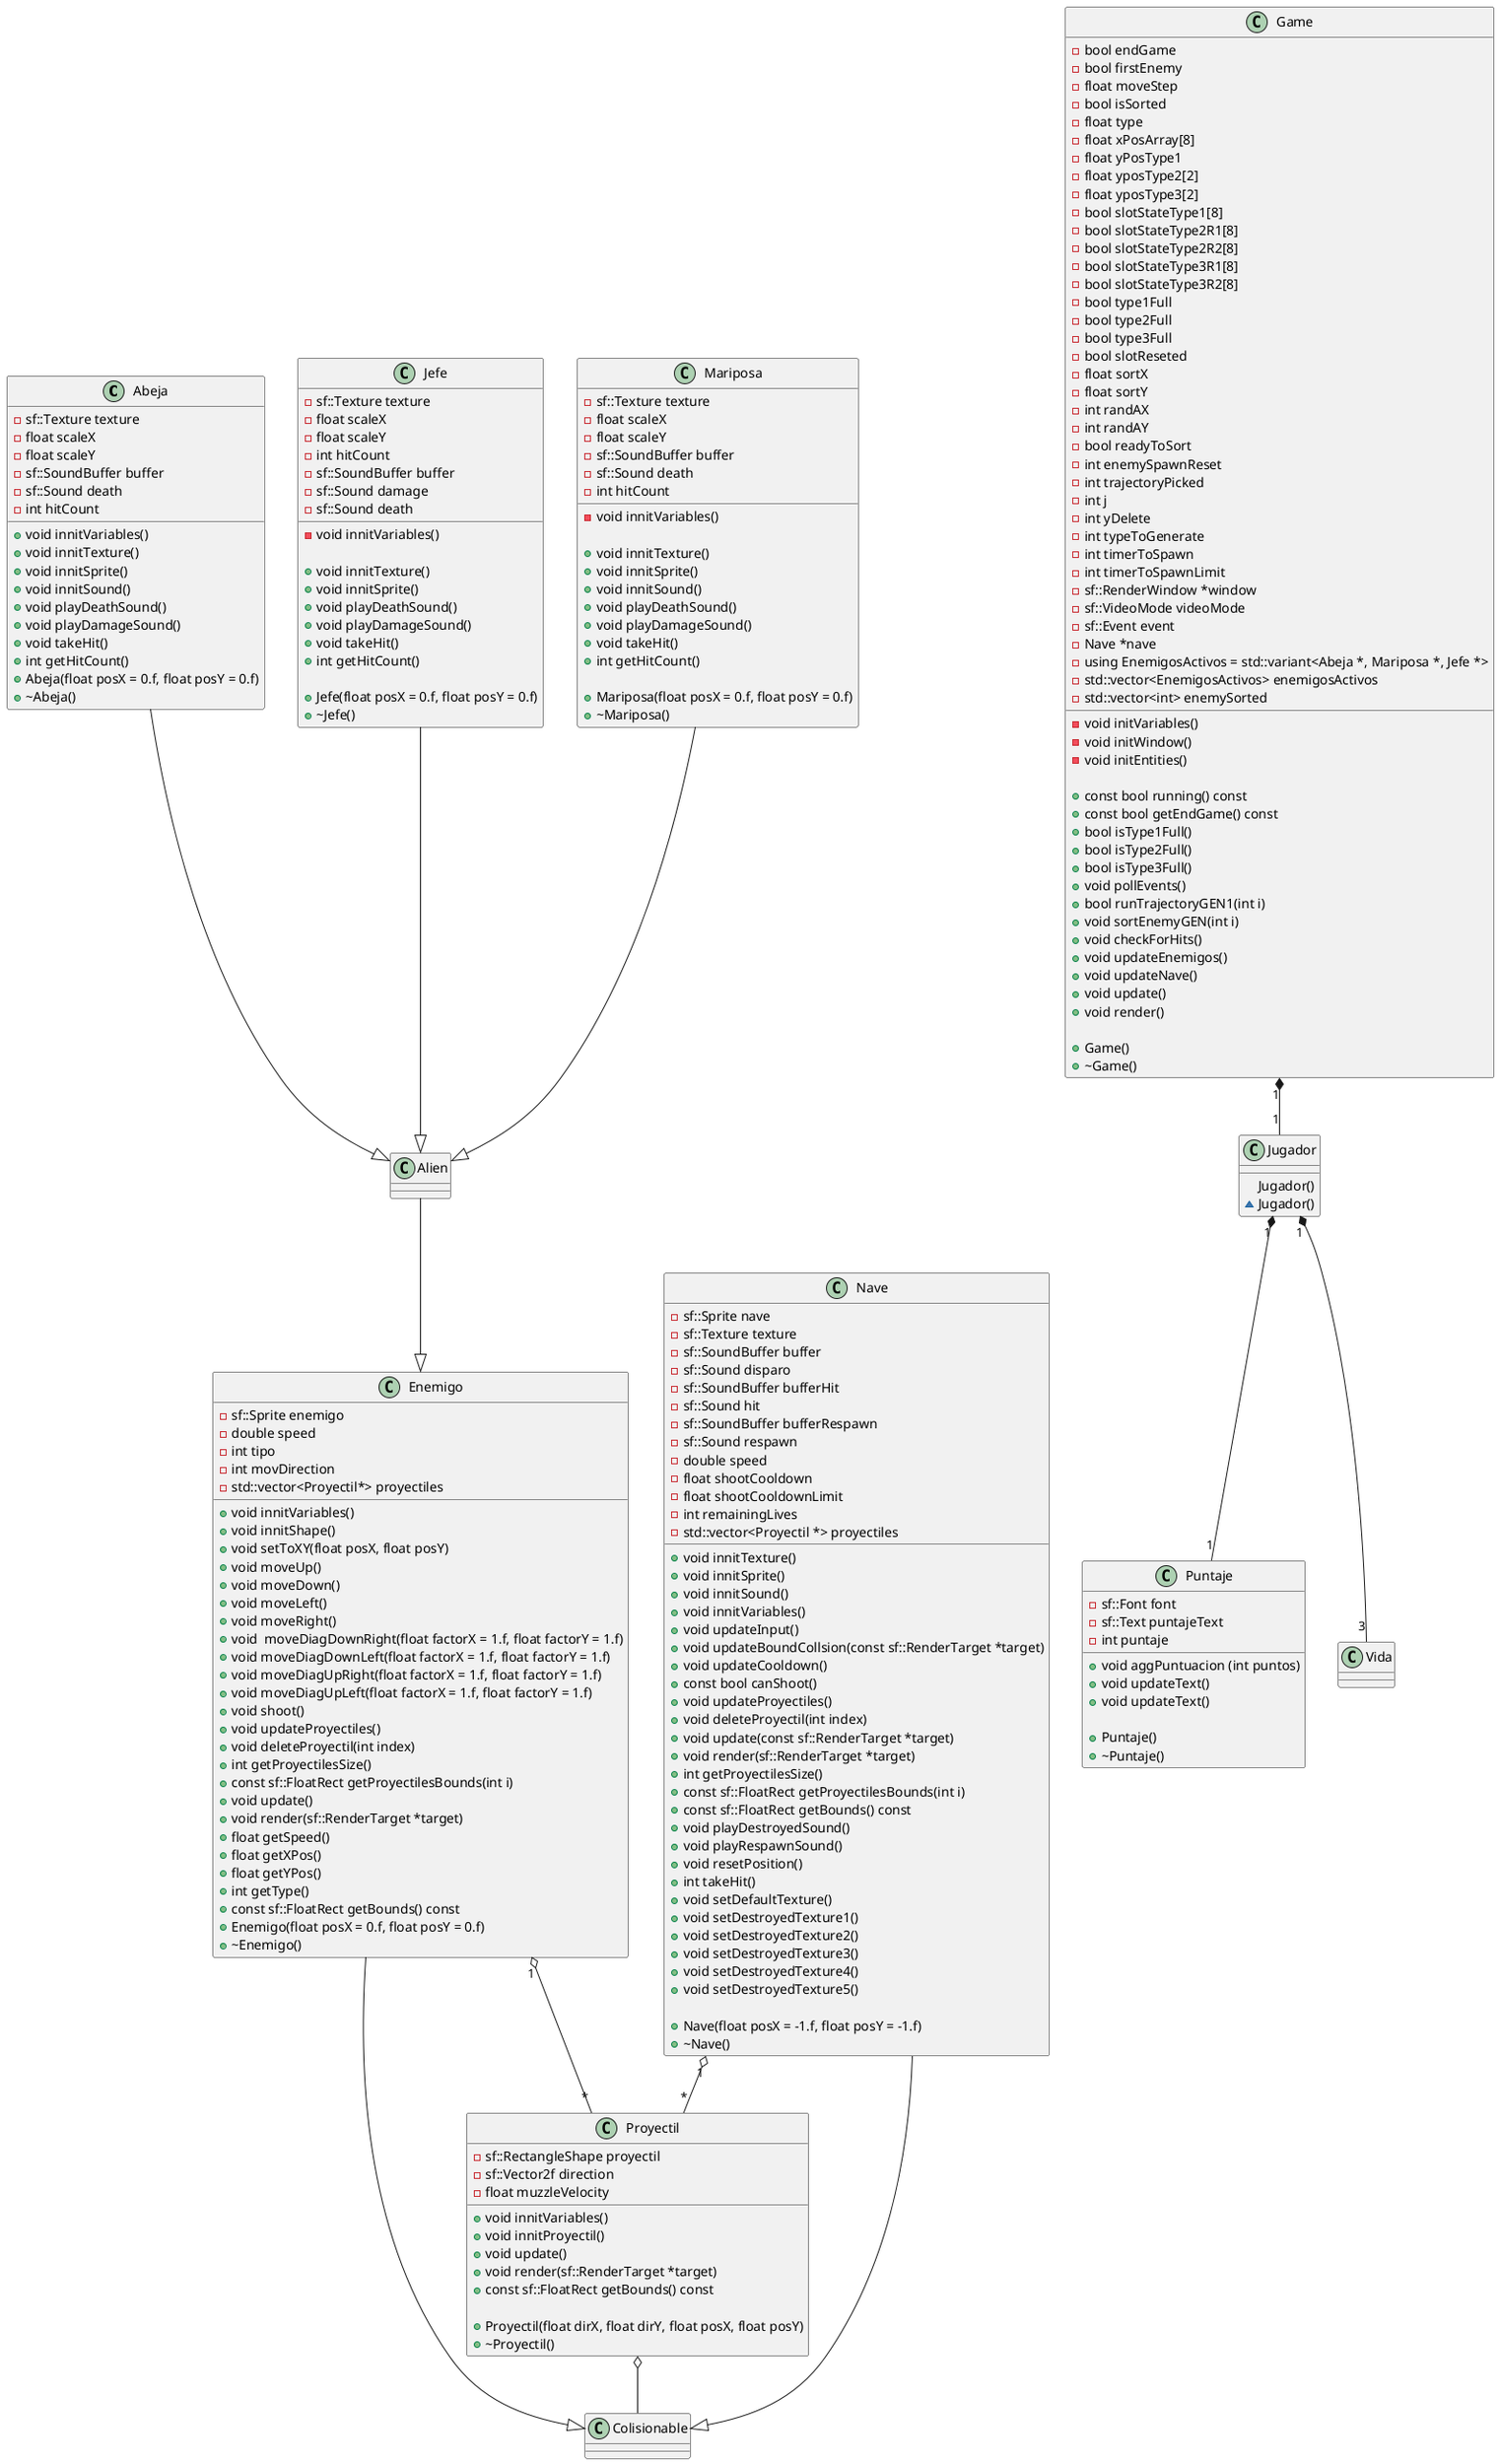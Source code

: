 @startuml galaga

class Abeja
{
    - sf::Texture texture
    - float scaleX
    - float scaleY
    - sf::SoundBuffer buffer
    - sf::Sound death
    - int hitCount

    + void innitVariables()
    + void innitTexture()
    + void innitSprite()
    + void innitSound()
    + void playDeathSound()
    + void playDamageSound()
    + void takeHit()
    + int getHitCount()
    + Abeja(float posX = 0.f, float posY = 0.f)
    + ~Abeja()
}


class Enemigo
{
    - sf::Sprite enemigo
    - double speed 
    - int tipo 
    - int movDirection 
    - std::vector<Proyectil*> proyectiles
    
    + void innitVariables()
    + void innitShape()
    + void setToXY(float posX, float posY)
    + void moveUp()
    + void moveDown()
    + void moveLeft()
    + void moveRight()
    + void  moveDiagDownRight(float factorX = 1.f, float factorY = 1.f)
    + void moveDiagDownLeft(float factorX = 1.f, float factorY = 1.f)
    + void moveDiagUpRight(float factorX = 1.f, float factorY = 1.f)
    + void moveDiagUpLeft(float factorX = 1.f, float factorY = 1.f)
    + void shoot()
    + void updateProyectiles()
    + void deleteProyectil(int index)
    + int getProyectilesSize()
    + const sf::FloatRect getProyectilesBounds(int i)
    + void update()
    + void render(sf::RenderTarget *target)
    +  float getSpeed()
    + float getXPos()
    + float getYPos()
    + int getType()
    + const sf::FloatRect getBounds() const
    + Enemigo(float posX = 0.f, float posY = 0.f)
    + ~Enemigo()
}

class Game
{
    - bool endGame
    - bool firstEnemy
    - float moveStep
    - bool isSorted
    - float type
    - float xPosArray[8]
    - float yPosType1
    - float yposType2[2]
    - float yposType3[2]
    - bool slotStateType1[8]
    - bool slotStateType2R1[8]
    - bool slotStateType2R2[8]
    - bool slotStateType3R1[8]
    - bool slotStateType3R2[8]
    - bool type1Full
    - bool type2Full
    - bool type3Full
    - bool slotReseted
    - float sortX
    - float sortY
    - int randAX
    - int randAY
    - bool readyToSort
    - int enemySpawnReset
    - int trajectoryPicked
    - int j
    - int yDelete
    - int typeToGenerate
    - int timerToSpawn
    - int timerToSpawnLimit
    - sf::RenderWindow *window
    - sf::VideoMode videoMode
    - sf::Event event
    - Nave *nave
    - using EnemigosActivos = std::variant<Abeja *, Mariposa *, Jefe *>
    - std::vector<EnemigosActivos> enemigosActivos
    - std::vector<int> enemySorted
    - void initVariables()
    - void initWindow()
    - void initEntities()
    
    + const bool running() const
    + const bool getEndGame() const
    + bool isType1Full()
    + bool isType2Full()
    + bool isType3Full()
    + void pollEvents()
    + bool runTrajectoryGEN1(int i)
    + void sortEnemyGEN(int i)
    + void checkForHits()
    + void updateEnemigos()
    + void updateNave()
    + void update()
    + void render()
    
    + Game()
    + ~Game()
}

class Jefe
{
    - sf::Texture texture
    - float scaleX
    - float scaleY
    - int hitCount
    - sf::SoundBuffer buffer
    - sf::Sound damage
    - sf::Sound death
    - void innitVariables()

    + void innitTexture()
    + void innitSprite()
    + void playDeathSound()
    + void playDamageSound()
    + void takeHit()
    + int getHitCount()

    + Jefe(float posX = 0.f, float posY = 0.f)
    + ~Jefe()
}

class Jugador
{
    Jugador()
    ~Jugador()
}

class Mariposa
{
    - sf::Texture texture
    - float scaleX
    - float scaleY
    - sf::SoundBuffer buffer
    - sf::Sound death
    - int hitCount
    - void innitVariables()

    + void innitTexture()
    + void innitSprite()
    + void innitSound()
    + void playDeathSound()
    + void playDamageSound()
    + void takeHit()
    + int getHitCount()

    + Mariposa(float posX = 0.f, float posY = 0.f)
    + ~Mariposa()
}

class Nave
{
    - sf::Sprite nave
    - sf::Texture texture
    - sf::SoundBuffer buffer
    - sf::Sound disparo
    - sf::SoundBuffer bufferHit
    - sf::Sound hit
    - sf::SoundBuffer bufferRespawn
    - sf::Sound respawn
    - double speed
    - float shootCooldown
    - float shootCooldownLimit
    - int remainingLives
    - std::vector<Proyectil *> proyectiles

    + void innitTexture()
    + void innitSprite()
    + void innitSound()
    + void innitVariables()
    + void updateInput()
    + void updateBoundCollsion(const sf::RenderTarget *target)
    + void updateCooldown()
    + const bool canShoot()
    + void updateProyectiles()
    + void deleteProyectil(int index)
    + void update(const sf::RenderTarget *target)
    + void render(sf::RenderTarget *target)
    + int getProyectilesSize()
    + const sf::FloatRect getProyectilesBounds(int i)
    + const sf::FloatRect getBounds() const
    + void playDestroyedSound()
    + void playRespawnSound()
    + void resetPosition()
    + int takeHit()
    + void setDefaultTexture()
    + void setDestroyedTexture1()
    + void setDestroyedTexture2()
    + void setDestroyedTexture3()
    + void setDestroyedTexture4()
    + void setDestroyedTexture5()

    + Nave(float posX = -1.f, float posY = -1.f)
    + ~Nave()
}


class Proyectil
{
    - sf::RectangleShape proyectil
    - sf::Vector2f direction
    -float muzzleVelocity

    + void innitVariables()
    + void innitProyectil()
    + void update()
    + void render(sf::RenderTarget *target)
    + const sf::FloatRect getBounds() const

    + Proyectil(float dirX, float dirY, float posX, float posY)
    + ~Proyectil()
}

class Puntaje
{
    - sf::Font font
    - sf::Text puntajeText
    - int puntaje

    + void aggPuntuacion (int puntos)
    + void updateText()
    + void updateText()

    + Puntaje()
    + ~Puntaje()
}


Game  "1" *-- "1" Jugador

Jugador "1" *-- "3" Vida
Nave "1" o-- "*" Proyectil
Enemigo "1" o-- "*" Proyectil
Jugador "1" *-- "1" Puntaje

Alien --|> Enemigo
Jefe --|> Alien
Abeja --|> Alien
Mariposa --|> Alien

Proyectil o-- Colisionable
Enemigo --|> Colisionable
Nave --|> Colisionable

@enduml